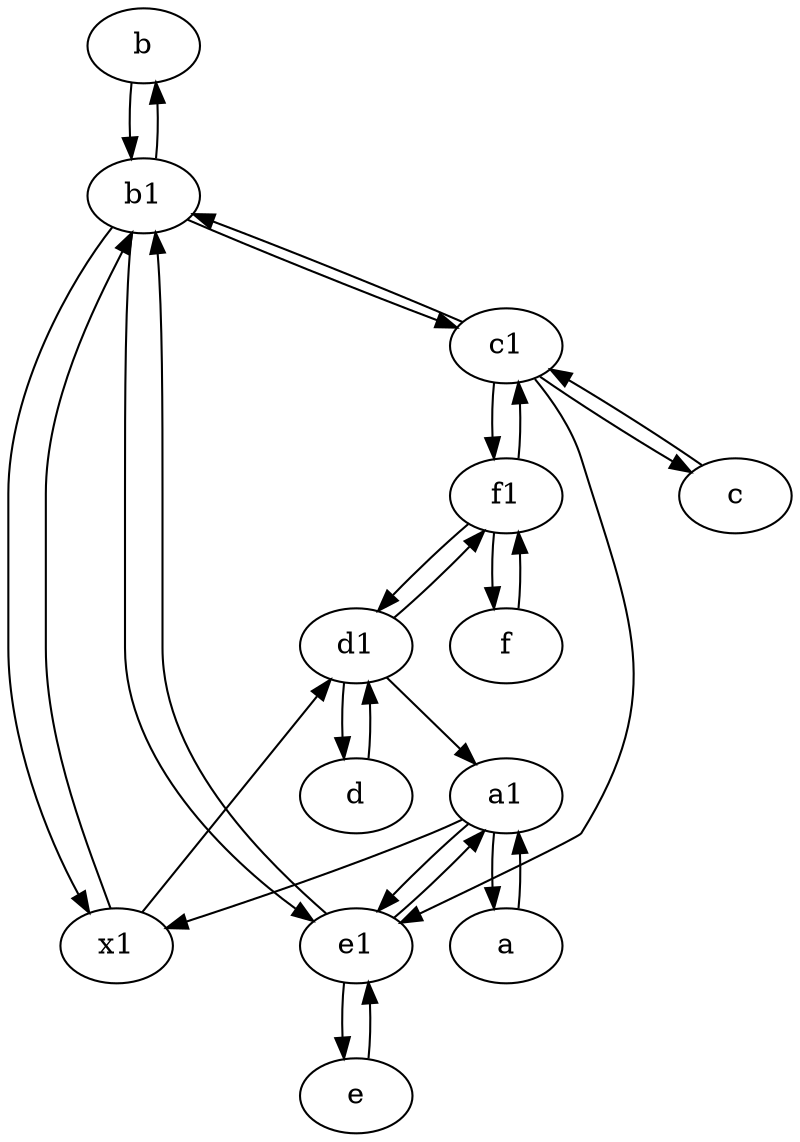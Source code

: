 digraph  {
	b [pos="50,20!"];
	f1;
	c [pos="20,10!"];
	a1 [pos="40,15!"];
	x1;
	e1 [pos="25,45!"];
	f [pos="15,45!"];
	d [pos="20,30!"];
	b1 [pos="45,20!"];
	e [pos="30,50!"];
	a [pos="40,10!"];
	c1 [pos="30,15!"];
	d1 [pos="25,30!"];
	x1 -> d1;
	a1 -> e1;
	a1 -> a;
	x1 -> b1;
	d1 -> d;
	b1 -> b;
	c -> c1;
	f -> f1;
	e -> e1;
	b1 -> e1;
	d1 -> a1;
	b1 -> c1;
	b1 -> x1;
	c1 -> c;
	b -> b1;
	f1 -> d1;
	e1 -> e;
	e1 -> a1;
	c1 -> f1;
	d1 -> f1;
	a1 -> x1;
	a -> a1;
	f1 -> f;
	e1 -> b1;
	f1 -> c1;
	d -> d1;
	c1 -> e1;
	c1 -> b1;

	}